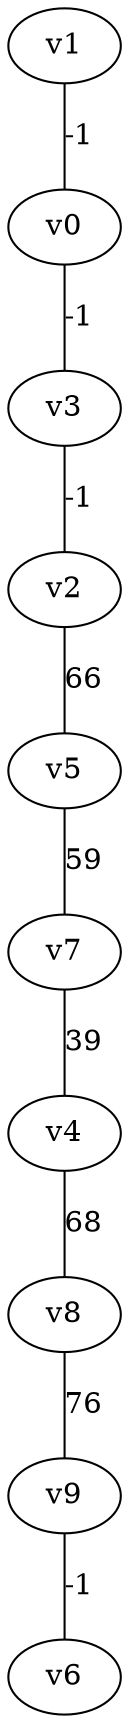 graph gn10_dfs {
v1 -- v0 [label = "-1"];
v0 -- v3 [label = "-1"];
v3 -- v2 [label = "-1"];
v2 -- v5 [label = "66"];
v5 -- v7 [label = "59"];
v7 -- v4 [label = "39"];
v4 -- v8 [label = "68"];
v8 -- v9 [label = "76"];
v9 -- v6 [label = "-1"];
}